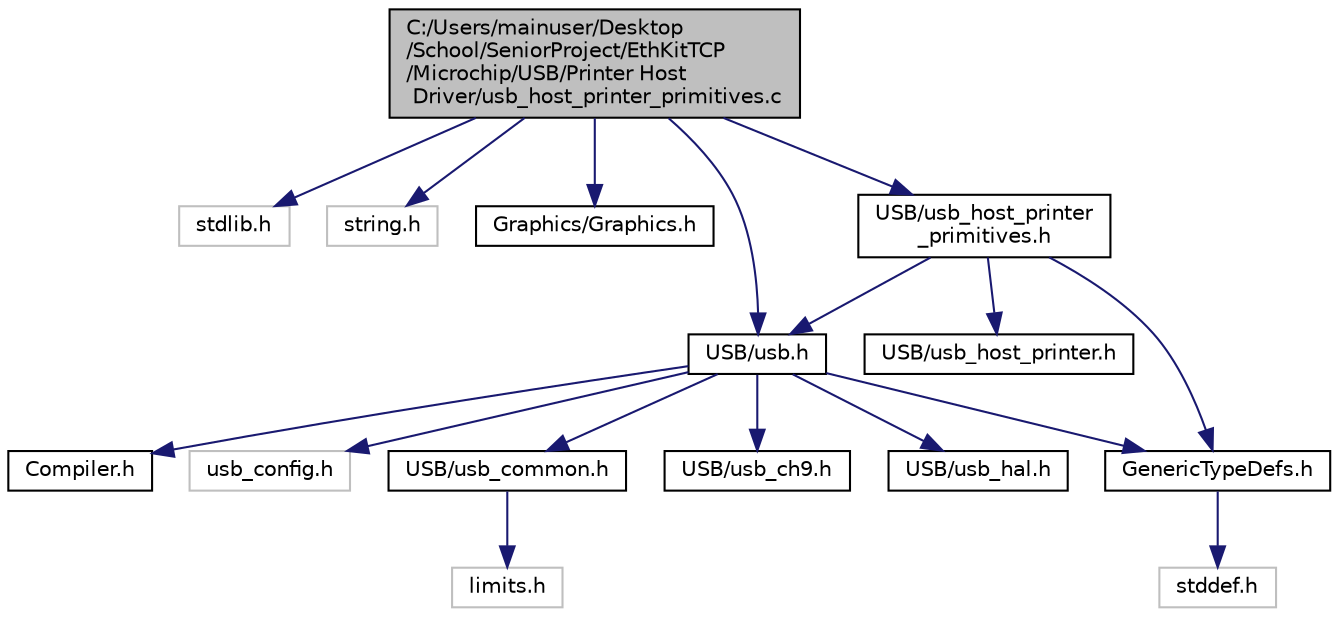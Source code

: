digraph "C:/Users/mainuser/Desktop/School/SeniorProject/EthKitTCP/Microchip/USB/Printer Host Driver/usb_host_printer_primitives.c"
{
  edge [fontname="Helvetica",fontsize="10",labelfontname="Helvetica",labelfontsize="10"];
  node [fontname="Helvetica",fontsize="10",shape=record];
  Node1 [label="C:/Users/mainuser/Desktop\l/School/SeniorProject/EthKitTCP\l/Microchip/USB/Printer Host\l Driver/usb_host_printer_primitives.c",height=0.2,width=0.4,color="black", fillcolor="grey75", style="filled", fontcolor="black"];
  Node1 -> Node2 [color="midnightblue",fontsize="10",style="solid",fontname="Helvetica"];
  Node2 [label="stdlib.h",height=0.2,width=0.4,color="grey75", fillcolor="white", style="filled"];
  Node1 -> Node3 [color="midnightblue",fontsize="10",style="solid",fontname="Helvetica"];
  Node3 [label="string.h",height=0.2,width=0.4,color="grey75", fillcolor="white", style="filled"];
  Node1 -> Node4 [color="midnightblue",fontsize="10",style="solid",fontname="Helvetica"];
  Node4 [label="Graphics/Graphics.h",height=0.2,width=0.4,color="black", fillcolor="white", style="filled",URL="$_graphics_8h.html"];
  Node1 -> Node5 [color="midnightblue",fontsize="10",style="solid",fontname="Helvetica"];
  Node5 [label="USB/usb.h",height=0.2,width=0.4,color="black", fillcolor="white", style="filled",URL="$usb_8h.html"];
  Node5 -> Node6 [color="midnightblue",fontsize="10",style="solid",fontname="Helvetica"];
  Node6 [label="GenericTypeDefs.h",height=0.2,width=0.4,color="black", fillcolor="white", style="filled",URL="$_generic_type_defs_8h.html"];
  Node6 -> Node7 [color="midnightblue",fontsize="10",style="solid",fontname="Helvetica"];
  Node7 [label="stddef.h",height=0.2,width=0.4,color="grey75", fillcolor="white", style="filled"];
  Node5 -> Node8 [color="midnightblue",fontsize="10",style="solid",fontname="Helvetica"];
  Node8 [label="Compiler.h",height=0.2,width=0.4,color="black", fillcolor="white", style="filled",URL="$_compiler_8h.html"];
  Node5 -> Node9 [color="midnightblue",fontsize="10",style="solid",fontname="Helvetica"];
  Node9 [label="usb_config.h",height=0.2,width=0.4,color="grey75", fillcolor="white", style="filled"];
  Node5 -> Node10 [color="midnightblue",fontsize="10",style="solid",fontname="Helvetica"];
  Node10 [label="USB/usb_common.h",height=0.2,width=0.4,color="black", fillcolor="white", style="filled",URL="$usb__common_8h.html"];
  Node10 -> Node11 [color="midnightblue",fontsize="10",style="solid",fontname="Helvetica"];
  Node11 [label="limits.h",height=0.2,width=0.4,color="grey75", fillcolor="white", style="filled"];
  Node5 -> Node12 [color="midnightblue",fontsize="10",style="solid",fontname="Helvetica"];
  Node12 [label="USB/usb_ch9.h",height=0.2,width=0.4,color="black", fillcolor="white", style="filled",URL="$usb__ch9_8h.html"];
  Node5 -> Node13 [color="midnightblue",fontsize="10",style="solid",fontname="Helvetica"];
  Node13 [label="USB/usb_hal.h",height=0.2,width=0.4,color="black", fillcolor="white", style="filled",URL="$usb__hal_8h.html"];
  Node1 -> Node14 [color="midnightblue",fontsize="10",style="solid",fontname="Helvetica"];
  Node14 [label="USB/usb_host_printer\l_primitives.h",height=0.2,width=0.4,color="black", fillcolor="white", style="filled",URL="$usb__host__printer__primitives_8h.html"];
  Node14 -> Node6 [color="midnightblue",fontsize="10",style="solid",fontname="Helvetica"];
  Node14 -> Node5 [color="midnightblue",fontsize="10",style="solid",fontname="Helvetica"];
  Node14 -> Node15 [color="midnightblue",fontsize="10",style="solid",fontname="Helvetica"];
  Node15 [label="USB/usb_host_printer.h",height=0.2,width=0.4,color="black", fillcolor="white", style="filled",URL="$usb__host__printer_8h.html"];
}
